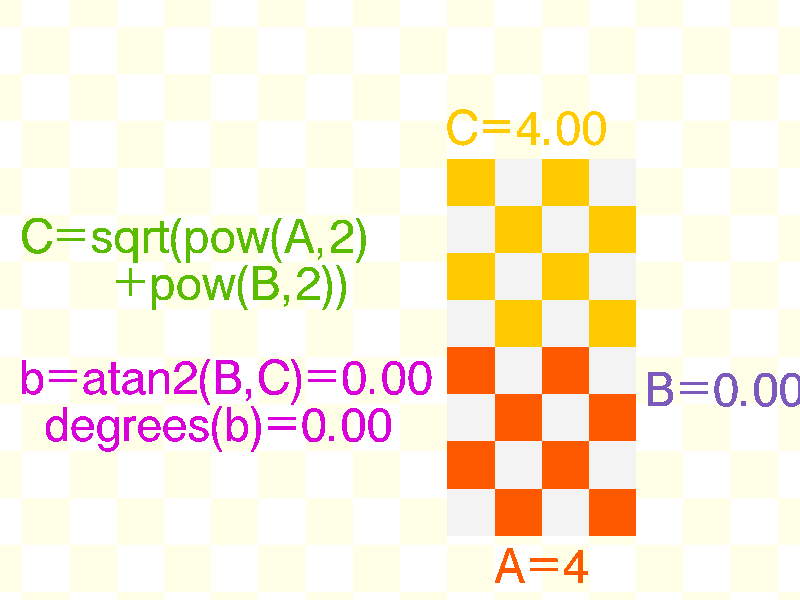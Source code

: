 // This work is licensed under the Creative Commons Attribution-ShareAlike 3.0 Unported License.
// To view a copy of this license, visit http://creativecommons.org/licenses/by-sa/3.0/ or send a
// letter to Creative Commons, 444 Castro Street, Suite 900, Mountain View, California, 94041, USA.

// Persistence Of Vision Raytracer sample file.
// FLOAT4.POV
// Animate this scene with clock values +ki0.0 to +kf1.0
// Demonstrate sqrt, pow, degrees & atan2 as well as Pythagorean Theorm
// using a 3-4-5 triangle and some boxes.

#version 3.7;

global_settings { assumed_gamma 1.0 }

#include "colors.inc"

#declare Rad=1/6;
#declare Font="cyrvetic.ttf"

camera {
   location  <0, 0, -140>
   direction <0, 0,  11>
   look_at   <0, 0,   0>
}

light_source { <5000, 10000, -20000> color White}
plane { z, Rad hollow on pigment {checker color rgb <1,1,1>*1.2 color rgb <1,1,.8>}  
        translate<0,-0.2,0> }

#declare A=4;
#declare B=3*clock;
#declare C=sqrt(pow(A,2)+pow(B,2));
#declare Angle_b=atan2(B,A);
#declare b_Degrees=degrees(Angle_b);

union {
  box{0,<A,-A,1>
    pigment {checker rgb<1,1,1>*0.9 , color rgb<1,0.1,0>}
  }

  box{0,<B,B,1>
    pigment {checker rgb<1,1,1>*0.9  , color rgb<0.2,0.1,0.5,>}
    translate x*A
  }
  box{0,<C,C,1>
    pigment {checker rgb<1,1,1>*0.9  , color rgb<1,0.6,0>}
    rotate z*b_Degrees
  }

  intersection{
    box{0,2}
    cylinder{-z,z,2}
    cylinder{-z,z,1.75 inverse}
    translate z*.1
    pigment{Magenta*.7}
  }

  text{ttf Font "A=4",0.1,0 translate <1,-5,0> pigment{color rgb<1,0.1,0>}}
  text{ttf Font concat("B=",str(B,1,2)),0.1,0 translate <4.25,-1.25,0> pigment{color rgb<0.2,0.1,0.5,>}}
  text{ttf Font "C=sqrt(pow(A,2)",0.1,0  translate <-9,2,0> pigment{color rgb<0.1,0.5,0>}}
  text{ttf Font "+pow(B,2))",0.1,0  translate <-7,1,0> pigment{color rgb<0.1,0.5,0>}}
  text{ttf Font concat("C=",str(C,1,2)),0.1,0 pigment{color rgb<1,0.6,0>}
       translate (C+0.3)*y
       rotate z*b_Degrees
      }
  text{ttf Font concat("b=atan2(B,C)=",str(Angle_b,1,2)),0.1,0 translate <-9,-1,0> pigment{Magenta*.7}}
  text{ttf Font concat("degrees(b)=",str(b_Degrees,1,2)),0.1,0 translate <-8.5,-2,0> pigment{Magenta*.7}}

  translate x-y
}
